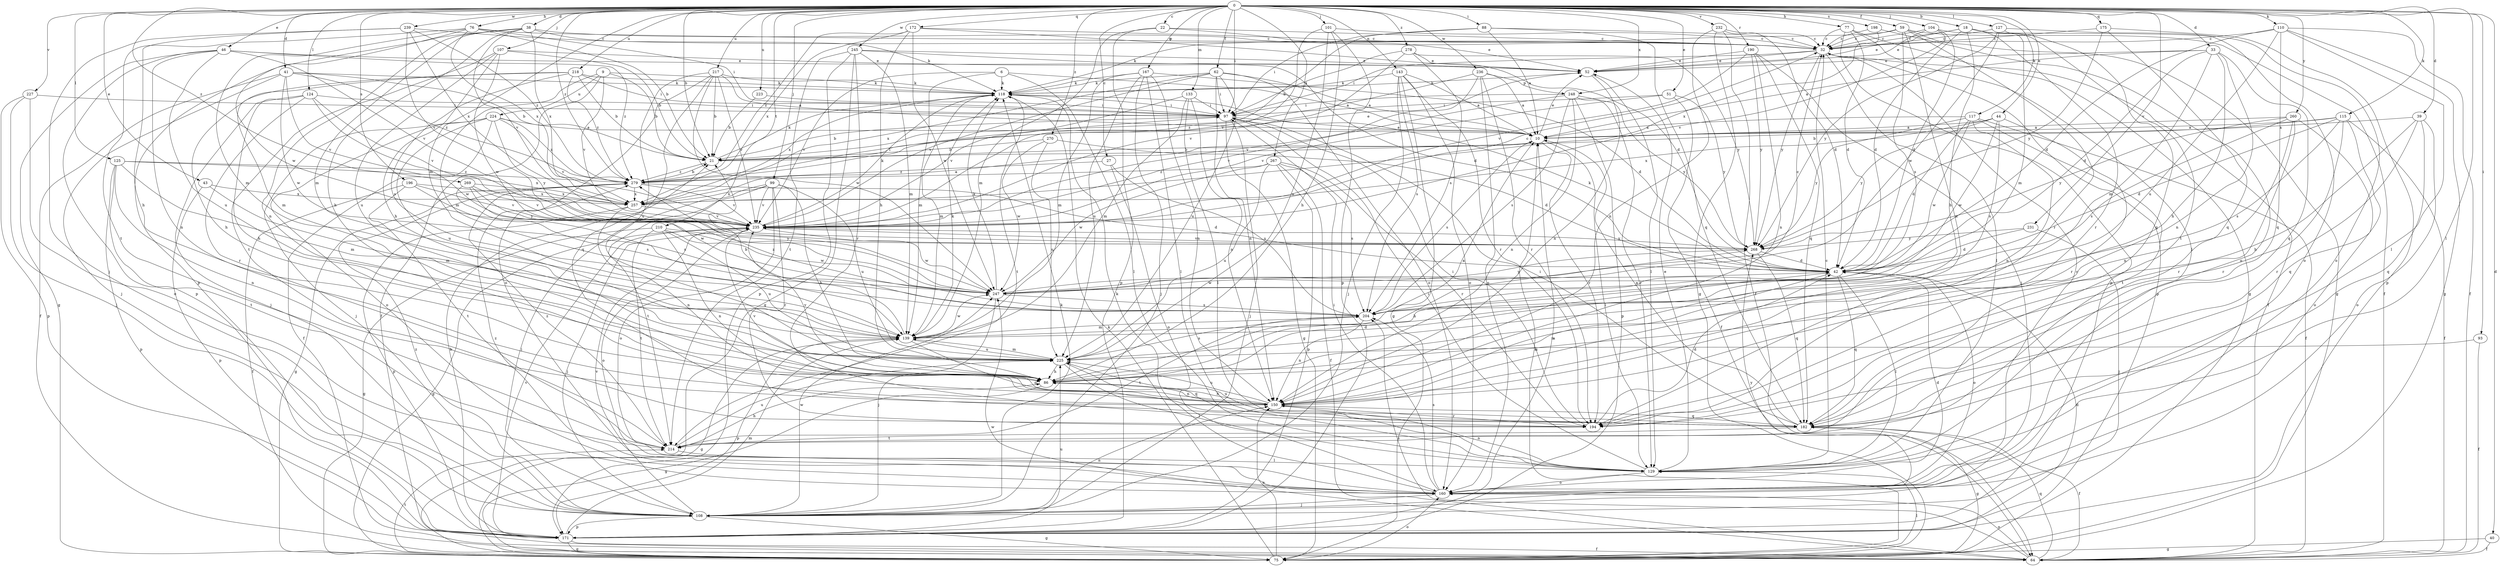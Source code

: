 strict digraph  {
0;
6;
9;
10;
18;
21;
22;
27;
32;
33;
38;
39;
40;
41;
42;
43;
44;
46;
51;
52;
59;
62;
64;
75;
76;
77;
86;
88;
93;
97;
99;
101;
104;
107;
108;
110;
115;
117;
118;
124;
125;
127;
129;
133;
139;
143;
150;
160;
167;
171;
172;
175;
182;
190;
194;
196;
198;
204;
210;
214;
217;
218;
223;
224;
225;
227;
231;
232;
235;
236;
239;
245;
247;
248;
257;
260;
267;
268;
269;
270;
278;
279;
0 -> 18  [label=b];
0 -> 21  [label=b];
0 -> 22  [label=c];
0 -> 27  [label=c];
0 -> 33  [label=d];
0 -> 38  [label=d];
0 -> 39  [label=d];
0 -> 40  [label=d];
0 -> 41  [label=d];
0 -> 43  [label=e];
0 -> 44  [label=e];
0 -> 46  [label=e];
0 -> 51  [label=e];
0 -> 59  [label=f];
0 -> 62  [label=f];
0 -> 76  [label=h];
0 -> 77  [label=h];
0 -> 88  [label=i];
0 -> 93  [label=i];
0 -> 97  [label=i];
0 -> 99  [label=j];
0 -> 101  [label=j];
0 -> 104  [label=j];
0 -> 107  [label=j];
0 -> 110  [label=k];
0 -> 115  [label=k];
0 -> 117  [label=k];
0 -> 124  [label=l];
0 -> 125  [label=l];
0 -> 127  [label=l];
0 -> 129  [label=l];
0 -> 133  [label=m];
0 -> 139  [label=m];
0 -> 143  [label=n];
0 -> 167  [label=p];
0 -> 172  [label=q];
0 -> 175  [label=q];
0 -> 190  [label=r];
0 -> 196  [label=s];
0 -> 198  [label=s];
0 -> 210  [label=t];
0 -> 217  [label=u];
0 -> 218  [label=u];
0 -> 223  [label=u];
0 -> 227  [label=v];
0 -> 231  [label=v];
0 -> 232  [label=v];
0 -> 236  [label=w];
0 -> 239  [label=w];
0 -> 245  [label=w];
0 -> 248  [label=x];
0 -> 260  [label=y];
0 -> 267  [label=y];
0 -> 269  [label=z];
0 -> 270  [label=z];
0 -> 278  [label=z];
0 -> 279  [label=z];
6 -> 10  [label=a];
6 -> 118  [label=k];
6 -> 129  [label=l];
6 -> 139  [label=m];
6 -> 235  [label=v];
9 -> 21  [label=b];
9 -> 64  [label=f];
9 -> 118  [label=k];
9 -> 139  [label=m];
9 -> 224  [label=u];
9 -> 235  [label=v];
10 -> 21  [label=b];
10 -> 52  [label=e];
10 -> 129  [label=l];
10 -> 194  [label=r];
10 -> 204  [label=s];
18 -> 32  [label=c];
18 -> 42  [label=d];
18 -> 52  [label=e];
18 -> 86  [label=h];
18 -> 182  [label=q];
18 -> 194  [label=r];
18 -> 214  [label=t];
21 -> 52  [label=e];
21 -> 118  [label=k];
21 -> 279  [label=z];
22 -> 32  [label=c];
22 -> 52  [label=e];
22 -> 139  [label=m];
22 -> 171  [label=p];
27 -> 160  [label=o];
27 -> 204  [label=s];
27 -> 279  [label=z];
32 -> 52  [label=e];
32 -> 64  [label=f];
32 -> 97  [label=i];
32 -> 129  [label=l];
32 -> 171  [label=p];
32 -> 268  [label=y];
33 -> 10  [label=a];
33 -> 42  [label=d];
33 -> 52  [label=e];
33 -> 86  [label=h];
33 -> 139  [label=m];
33 -> 150  [label=n];
33 -> 182  [label=q];
38 -> 32  [label=c];
38 -> 86  [label=h];
38 -> 118  [label=k];
38 -> 139  [label=m];
38 -> 150  [label=n];
38 -> 171  [label=p];
38 -> 235  [label=v];
38 -> 257  [label=x];
39 -> 10  [label=a];
39 -> 86  [label=h];
39 -> 160  [label=o];
39 -> 182  [label=q];
39 -> 194  [label=r];
40 -> 64  [label=f];
40 -> 75  [label=g];
41 -> 21  [label=b];
41 -> 64  [label=f];
41 -> 108  [label=j];
41 -> 118  [label=k];
41 -> 235  [label=v];
41 -> 247  [label=w];
41 -> 279  [label=z];
42 -> 118  [label=k];
42 -> 129  [label=l];
42 -> 150  [label=n];
42 -> 160  [label=o];
42 -> 182  [label=q];
42 -> 247  [label=w];
43 -> 139  [label=m];
43 -> 171  [label=p];
43 -> 257  [label=x];
44 -> 10  [label=a];
44 -> 194  [label=r];
44 -> 204  [label=s];
44 -> 247  [label=w];
44 -> 257  [label=x];
44 -> 268  [label=y];
46 -> 52  [label=e];
46 -> 75  [label=g];
46 -> 150  [label=n];
46 -> 171  [label=p];
46 -> 225  [label=u];
46 -> 235  [label=v];
46 -> 279  [label=z];
51 -> 64  [label=f];
51 -> 97  [label=i];
51 -> 235  [label=v];
51 -> 268  [label=y];
52 -> 118  [label=k];
52 -> 129  [label=l];
52 -> 150  [label=n];
59 -> 32  [label=c];
59 -> 64  [label=f];
59 -> 75  [label=g];
59 -> 118  [label=k];
59 -> 150  [label=n];
59 -> 194  [label=r];
59 -> 204  [label=s];
62 -> 10  [label=a];
62 -> 97  [label=i];
62 -> 118  [label=k];
62 -> 150  [label=n];
62 -> 160  [label=o];
62 -> 225  [label=u];
62 -> 235  [label=v];
62 -> 257  [label=x];
64 -> 160  [label=o];
64 -> 182  [label=q];
64 -> 204  [label=s];
64 -> 247  [label=w];
75 -> 10  [label=a];
75 -> 118  [label=k];
75 -> 129  [label=l];
75 -> 150  [label=n];
75 -> 160  [label=o];
75 -> 214  [label=t];
76 -> 21  [label=b];
76 -> 32  [label=c];
76 -> 97  [label=i];
76 -> 139  [label=m];
76 -> 214  [label=t];
76 -> 247  [label=w];
76 -> 257  [label=x];
77 -> 32  [label=c];
77 -> 42  [label=d];
77 -> 75  [label=g];
77 -> 129  [label=l];
77 -> 171  [label=p];
86 -> 10  [label=a];
86 -> 42  [label=d];
86 -> 75  [label=g];
86 -> 150  [label=n];
86 -> 235  [label=v];
88 -> 10  [label=a];
88 -> 21  [label=b];
88 -> 32  [label=c];
88 -> 97  [label=i];
88 -> 182  [label=q];
93 -> 64  [label=f];
93 -> 225  [label=u];
97 -> 10  [label=a];
97 -> 21  [label=b];
97 -> 75  [label=g];
97 -> 108  [label=j];
99 -> 86  [label=h];
99 -> 108  [label=j];
99 -> 160  [label=o];
99 -> 194  [label=r];
99 -> 214  [label=t];
99 -> 225  [label=u];
99 -> 235  [label=v];
99 -> 257  [label=x];
101 -> 32  [label=c];
101 -> 86  [label=h];
101 -> 171  [label=p];
101 -> 225  [label=u];
101 -> 235  [label=v];
104 -> 32  [label=c];
104 -> 42  [label=d];
104 -> 52  [label=e];
104 -> 160  [label=o];
104 -> 235  [label=v];
107 -> 21  [label=b];
107 -> 52  [label=e];
107 -> 86  [label=h];
107 -> 214  [label=t];
107 -> 225  [label=u];
107 -> 247  [label=w];
108 -> 75  [label=g];
108 -> 118  [label=k];
108 -> 150  [label=n];
108 -> 171  [label=p];
108 -> 235  [label=v];
108 -> 247  [label=w];
108 -> 268  [label=y];
108 -> 279  [label=z];
110 -> 32  [label=c];
110 -> 42  [label=d];
110 -> 64  [label=f];
110 -> 75  [label=g];
110 -> 129  [label=l];
110 -> 182  [label=q];
110 -> 225  [label=u];
115 -> 10  [label=a];
115 -> 21  [label=b];
115 -> 42  [label=d];
115 -> 64  [label=f];
115 -> 182  [label=q];
115 -> 194  [label=r];
115 -> 204  [label=s];
117 -> 10  [label=a];
117 -> 42  [label=d];
117 -> 64  [label=f];
117 -> 150  [label=n];
117 -> 214  [label=t];
117 -> 247  [label=w];
117 -> 268  [label=y];
118 -> 97  [label=i];
118 -> 139  [label=m];
118 -> 214  [label=t];
118 -> 257  [label=x];
124 -> 86  [label=h];
124 -> 97  [label=i];
124 -> 108  [label=j];
124 -> 194  [label=r];
124 -> 235  [label=v];
124 -> 247  [label=w];
125 -> 139  [label=m];
125 -> 150  [label=n];
125 -> 171  [label=p];
125 -> 214  [label=t];
125 -> 257  [label=x];
125 -> 279  [label=z];
127 -> 32  [label=c];
127 -> 139  [label=m];
127 -> 160  [label=o];
127 -> 247  [label=w];
127 -> 268  [label=y];
129 -> 32  [label=c];
129 -> 52  [label=e];
129 -> 97  [label=i];
129 -> 150  [label=n];
129 -> 160  [label=o];
133 -> 97  [label=i];
133 -> 129  [label=l];
133 -> 139  [label=m];
133 -> 150  [label=n];
133 -> 235  [label=v];
139 -> 21  [label=b];
139 -> 75  [label=g];
139 -> 118  [label=k];
139 -> 171  [label=p];
139 -> 182  [label=q];
139 -> 225  [label=u];
139 -> 247  [label=w];
143 -> 10  [label=a];
143 -> 75  [label=g];
143 -> 108  [label=j];
143 -> 118  [label=k];
143 -> 160  [label=o];
143 -> 194  [label=r];
143 -> 204  [label=s];
150 -> 86  [label=h];
150 -> 182  [label=q];
150 -> 194  [label=r];
150 -> 225  [label=u];
150 -> 235  [label=v];
160 -> 32  [label=c];
160 -> 42  [label=d];
160 -> 97  [label=i];
160 -> 108  [label=j];
160 -> 118  [label=k];
160 -> 204  [label=s];
160 -> 279  [label=z];
167 -> 42  [label=d];
167 -> 108  [label=j];
167 -> 118  [label=k];
167 -> 129  [label=l];
167 -> 139  [label=m];
167 -> 150  [label=n];
167 -> 225  [label=u];
171 -> 10  [label=a];
171 -> 21  [label=b];
171 -> 42  [label=d];
171 -> 64  [label=f];
171 -> 75  [label=g];
171 -> 139  [label=m];
171 -> 225  [label=u];
171 -> 235  [label=v];
172 -> 32  [label=c];
172 -> 42  [label=d];
172 -> 86  [label=h];
172 -> 247  [label=w];
172 -> 257  [label=x];
172 -> 279  [label=z];
175 -> 32  [label=c];
175 -> 171  [label=p];
175 -> 182  [label=q];
175 -> 268  [label=y];
182 -> 10  [label=a];
182 -> 64  [label=f];
182 -> 75  [label=g];
182 -> 97  [label=i];
182 -> 214  [label=t];
182 -> 225  [label=u];
190 -> 52  [label=e];
190 -> 108  [label=j];
190 -> 150  [label=n];
190 -> 182  [label=q];
190 -> 235  [label=v];
190 -> 268  [label=y];
194 -> 42  [label=d];
194 -> 97  [label=i];
196 -> 64  [label=f];
196 -> 204  [label=s];
196 -> 214  [label=t];
196 -> 235  [label=v];
196 -> 257  [label=x];
198 -> 32  [label=c];
198 -> 160  [label=o];
198 -> 257  [label=x];
204 -> 139  [label=m];
204 -> 150  [label=n];
204 -> 214  [label=t];
204 -> 279  [label=z];
210 -> 75  [label=g];
210 -> 150  [label=n];
210 -> 214  [label=t];
210 -> 225  [label=u];
210 -> 247  [label=w];
210 -> 268  [label=y];
214 -> 86  [label=h];
214 -> 129  [label=l];
214 -> 225  [label=u];
214 -> 279  [label=z];
217 -> 10  [label=a];
217 -> 21  [label=b];
217 -> 118  [label=k];
217 -> 160  [label=o];
217 -> 182  [label=q];
217 -> 225  [label=u];
217 -> 235  [label=v];
217 -> 247  [label=w];
218 -> 21  [label=b];
218 -> 86  [label=h];
218 -> 97  [label=i];
218 -> 118  [label=k];
218 -> 139  [label=m];
218 -> 204  [label=s];
218 -> 279  [label=z];
223 -> 21  [label=b];
223 -> 97  [label=i];
224 -> 10  [label=a];
224 -> 64  [label=f];
224 -> 108  [label=j];
224 -> 160  [label=o];
224 -> 225  [label=u];
224 -> 235  [label=v];
224 -> 268  [label=y];
224 -> 279  [label=z];
225 -> 86  [label=h];
225 -> 129  [label=l];
225 -> 139  [label=m];
225 -> 182  [label=q];
225 -> 204  [label=s];
227 -> 97  [label=i];
227 -> 108  [label=j];
227 -> 160  [label=o];
227 -> 171  [label=p];
231 -> 42  [label=d];
231 -> 108  [label=j];
231 -> 268  [label=y];
232 -> 32  [label=c];
232 -> 42  [label=d];
232 -> 64  [label=f];
232 -> 75  [label=g];
232 -> 150  [label=n];
235 -> 32  [label=c];
235 -> 75  [label=g];
235 -> 108  [label=j];
235 -> 118  [label=k];
235 -> 160  [label=o];
235 -> 247  [label=w];
235 -> 268  [label=y];
236 -> 10  [label=a];
236 -> 160  [label=o];
236 -> 194  [label=r];
236 -> 235  [label=v];
236 -> 279  [label=z];
236 -> 248  [label=p];
239 -> 32  [label=c];
239 -> 86  [label=h];
239 -> 108  [label=j];
239 -> 235  [label=v];
239 -> 257  [label=x];
239 -> 279  [label=z];
245 -> 42  [label=d];
245 -> 52  [label=e];
245 -> 75  [label=g];
245 -> 139  [label=m];
245 -> 171  [label=p];
245 -> 194  [label=r];
245 -> 214  [label=t];
247 -> 32  [label=c];
247 -> 108  [label=j];
247 -> 118  [label=k];
247 -> 204  [label=s];
247 -> 268  [label=y];
248 -> 97  [label=i];
248 -> 129  [label=l];
248 -> 150  [label=n];
248 -> 171  [label=p];
248 -> 204  [label=s];
248 -> 235  [label=v];
248 -> 268  [label=y];
257 -> 10  [label=a];
257 -> 150  [label=n];
257 -> 171  [label=p];
257 -> 235  [label=v];
260 -> 10  [label=a];
260 -> 150  [label=n];
260 -> 160  [label=o];
260 -> 194  [label=r];
260 -> 204  [label=s];
260 -> 268  [label=y];
267 -> 64  [label=f];
267 -> 171  [label=p];
267 -> 194  [label=r];
267 -> 204  [label=s];
267 -> 225  [label=u];
267 -> 247  [label=w];
267 -> 279  [label=z];
268 -> 42  [label=d];
268 -> 86  [label=h];
268 -> 182  [label=q];
268 -> 235  [label=v];
269 -> 204  [label=s];
269 -> 235  [label=v];
269 -> 247  [label=w];
269 -> 257  [label=x];
269 -> 268  [label=y];
270 -> 21  [label=b];
270 -> 42  [label=d];
270 -> 225  [label=u];
270 -> 247  [label=w];
278 -> 52  [label=e];
278 -> 97  [label=i];
278 -> 204  [label=s];
278 -> 235  [label=v];
278 -> 268  [label=y];
279 -> 21  [label=b];
279 -> 42  [label=d];
279 -> 75  [label=g];
279 -> 97  [label=i];
279 -> 235  [label=v];
279 -> 257  [label=x];
}
